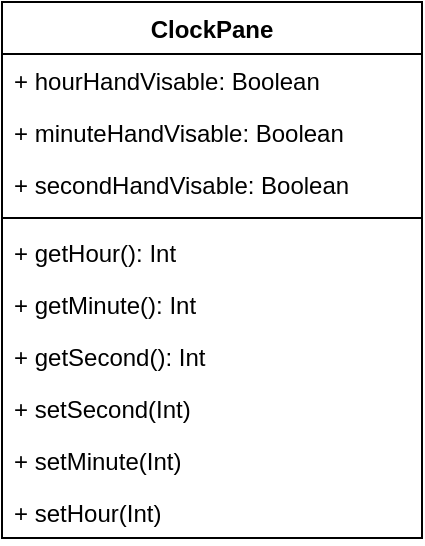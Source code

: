 <mxfile version="24.7.14">
  <diagram name="Page-1" id="YrG7bQgdc2s00z8u0Bd9">
    <mxGraphModel dx="880" dy="378" grid="1" gridSize="10" guides="1" tooltips="1" connect="1" arrows="1" fold="1" page="1" pageScale="1" pageWidth="850" pageHeight="1100" math="0" shadow="0">
      <root>
        <mxCell id="0" />
        <mxCell id="1" parent="0" />
        <mxCell id="4vfVLtGCvmXz7qJeSuFa-1" value="ClockPane" style="swimlane;fontStyle=1;align=center;verticalAlign=top;childLayout=stackLayout;horizontal=1;startSize=26;horizontalStack=0;resizeParent=1;resizeParentMax=0;resizeLast=0;collapsible=1;marginBottom=0;whiteSpace=wrap;html=1;" parent="1" vertex="1">
          <mxGeometry x="340" y="160" width="210" height="268" as="geometry" />
        </mxCell>
        <mxCell id="4vfVLtGCvmXz7qJeSuFa-2" value="+ hourHandVisable: Boolean" style="text;strokeColor=none;fillColor=none;align=left;verticalAlign=top;spacingLeft=4;spacingRight=4;overflow=hidden;rotatable=0;points=[[0,0.5],[1,0.5]];portConstraint=eastwest;whiteSpace=wrap;html=1;" parent="4vfVLtGCvmXz7qJeSuFa-1" vertex="1">
          <mxGeometry y="26" width="210" height="26" as="geometry" />
        </mxCell>
        <mxCell id="4vfVLtGCvmXz7qJeSuFa-5" value="+ minuteHandVisable: Boolean" style="text;strokeColor=none;fillColor=none;align=left;verticalAlign=top;spacingLeft=4;spacingRight=4;overflow=hidden;rotatable=0;points=[[0,0.5],[1,0.5]];portConstraint=eastwest;whiteSpace=wrap;html=1;" parent="4vfVLtGCvmXz7qJeSuFa-1" vertex="1">
          <mxGeometry y="52" width="210" height="26" as="geometry" />
        </mxCell>
        <mxCell id="4vfVLtGCvmXz7qJeSuFa-6" value="+ secondHandVisable: Boolean" style="text;strokeColor=none;fillColor=none;align=left;verticalAlign=top;spacingLeft=4;spacingRight=4;overflow=hidden;rotatable=0;points=[[0,0.5],[1,0.5]];portConstraint=eastwest;whiteSpace=wrap;html=1;" parent="4vfVLtGCvmXz7qJeSuFa-1" vertex="1">
          <mxGeometry y="78" width="210" height="26" as="geometry" />
        </mxCell>
        <mxCell id="4vfVLtGCvmXz7qJeSuFa-3" value="" style="line;strokeWidth=1;fillColor=none;align=left;verticalAlign=middle;spacingTop=-1;spacingLeft=3;spacingRight=3;rotatable=0;labelPosition=right;points=[];portConstraint=eastwest;strokeColor=inherit;" parent="4vfVLtGCvmXz7qJeSuFa-1" vertex="1">
          <mxGeometry y="104" width="210" height="8" as="geometry" />
        </mxCell>
        <mxCell id="4vfVLtGCvmXz7qJeSuFa-4" value="+ getHour(): Int" style="text;strokeColor=none;fillColor=none;align=left;verticalAlign=top;spacingLeft=4;spacingRight=4;overflow=hidden;rotatable=0;points=[[0,0.5],[1,0.5]];portConstraint=eastwest;whiteSpace=wrap;html=1;" parent="4vfVLtGCvmXz7qJeSuFa-1" vertex="1">
          <mxGeometry y="112" width="210" height="26" as="geometry" />
        </mxCell>
        <mxCell id="4vfVLtGCvmXz7qJeSuFa-7" value="+ getMinute(): Int" style="text;strokeColor=none;fillColor=none;align=left;verticalAlign=top;spacingLeft=4;spacingRight=4;overflow=hidden;rotatable=0;points=[[0,0.5],[1,0.5]];portConstraint=eastwest;whiteSpace=wrap;html=1;" parent="4vfVLtGCvmXz7qJeSuFa-1" vertex="1">
          <mxGeometry y="138" width="210" height="26" as="geometry" />
        </mxCell>
        <mxCell id="4vfVLtGCvmXz7qJeSuFa-8" value="+ getSecond(): Int" style="text;strokeColor=none;fillColor=none;align=left;verticalAlign=top;spacingLeft=4;spacingRight=4;overflow=hidden;rotatable=0;points=[[0,0.5],[1,0.5]];portConstraint=eastwest;whiteSpace=wrap;html=1;" parent="4vfVLtGCvmXz7qJeSuFa-1" vertex="1">
          <mxGeometry y="164" width="210" height="26" as="geometry" />
        </mxCell>
        <mxCell id="4vfVLtGCvmXz7qJeSuFa-9" value="+ setSecond(Int)" style="text;strokeColor=none;fillColor=none;align=left;verticalAlign=top;spacingLeft=4;spacingRight=4;overflow=hidden;rotatable=0;points=[[0,0.5],[1,0.5]];portConstraint=eastwest;whiteSpace=wrap;html=1;" parent="4vfVLtGCvmXz7qJeSuFa-1" vertex="1">
          <mxGeometry y="190" width="210" height="26" as="geometry" />
        </mxCell>
        <mxCell id="4vfVLtGCvmXz7qJeSuFa-10" value="+ setMinute(Int)" style="text;strokeColor=none;fillColor=none;align=left;verticalAlign=top;spacingLeft=4;spacingRight=4;overflow=hidden;rotatable=0;points=[[0,0.5],[1,0.5]];portConstraint=eastwest;whiteSpace=wrap;html=1;" parent="4vfVLtGCvmXz7qJeSuFa-1" vertex="1">
          <mxGeometry y="216" width="210" height="26" as="geometry" />
        </mxCell>
        <mxCell id="4vfVLtGCvmXz7qJeSuFa-11" value="+ setHour(Int)" style="text;strokeColor=none;fillColor=none;align=left;verticalAlign=top;spacingLeft=4;spacingRight=4;overflow=hidden;rotatable=0;points=[[0,0.5],[1,0.5]];portConstraint=eastwest;whiteSpace=wrap;html=1;" parent="4vfVLtGCvmXz7qJeSuFa-1" vertex="1">
          <mxGeometry y="242" width="210" height="26" as="geometry" />
        </mxCell>
      </root>
    </mxGraphModel>
  </diagram>
</mxfile>

